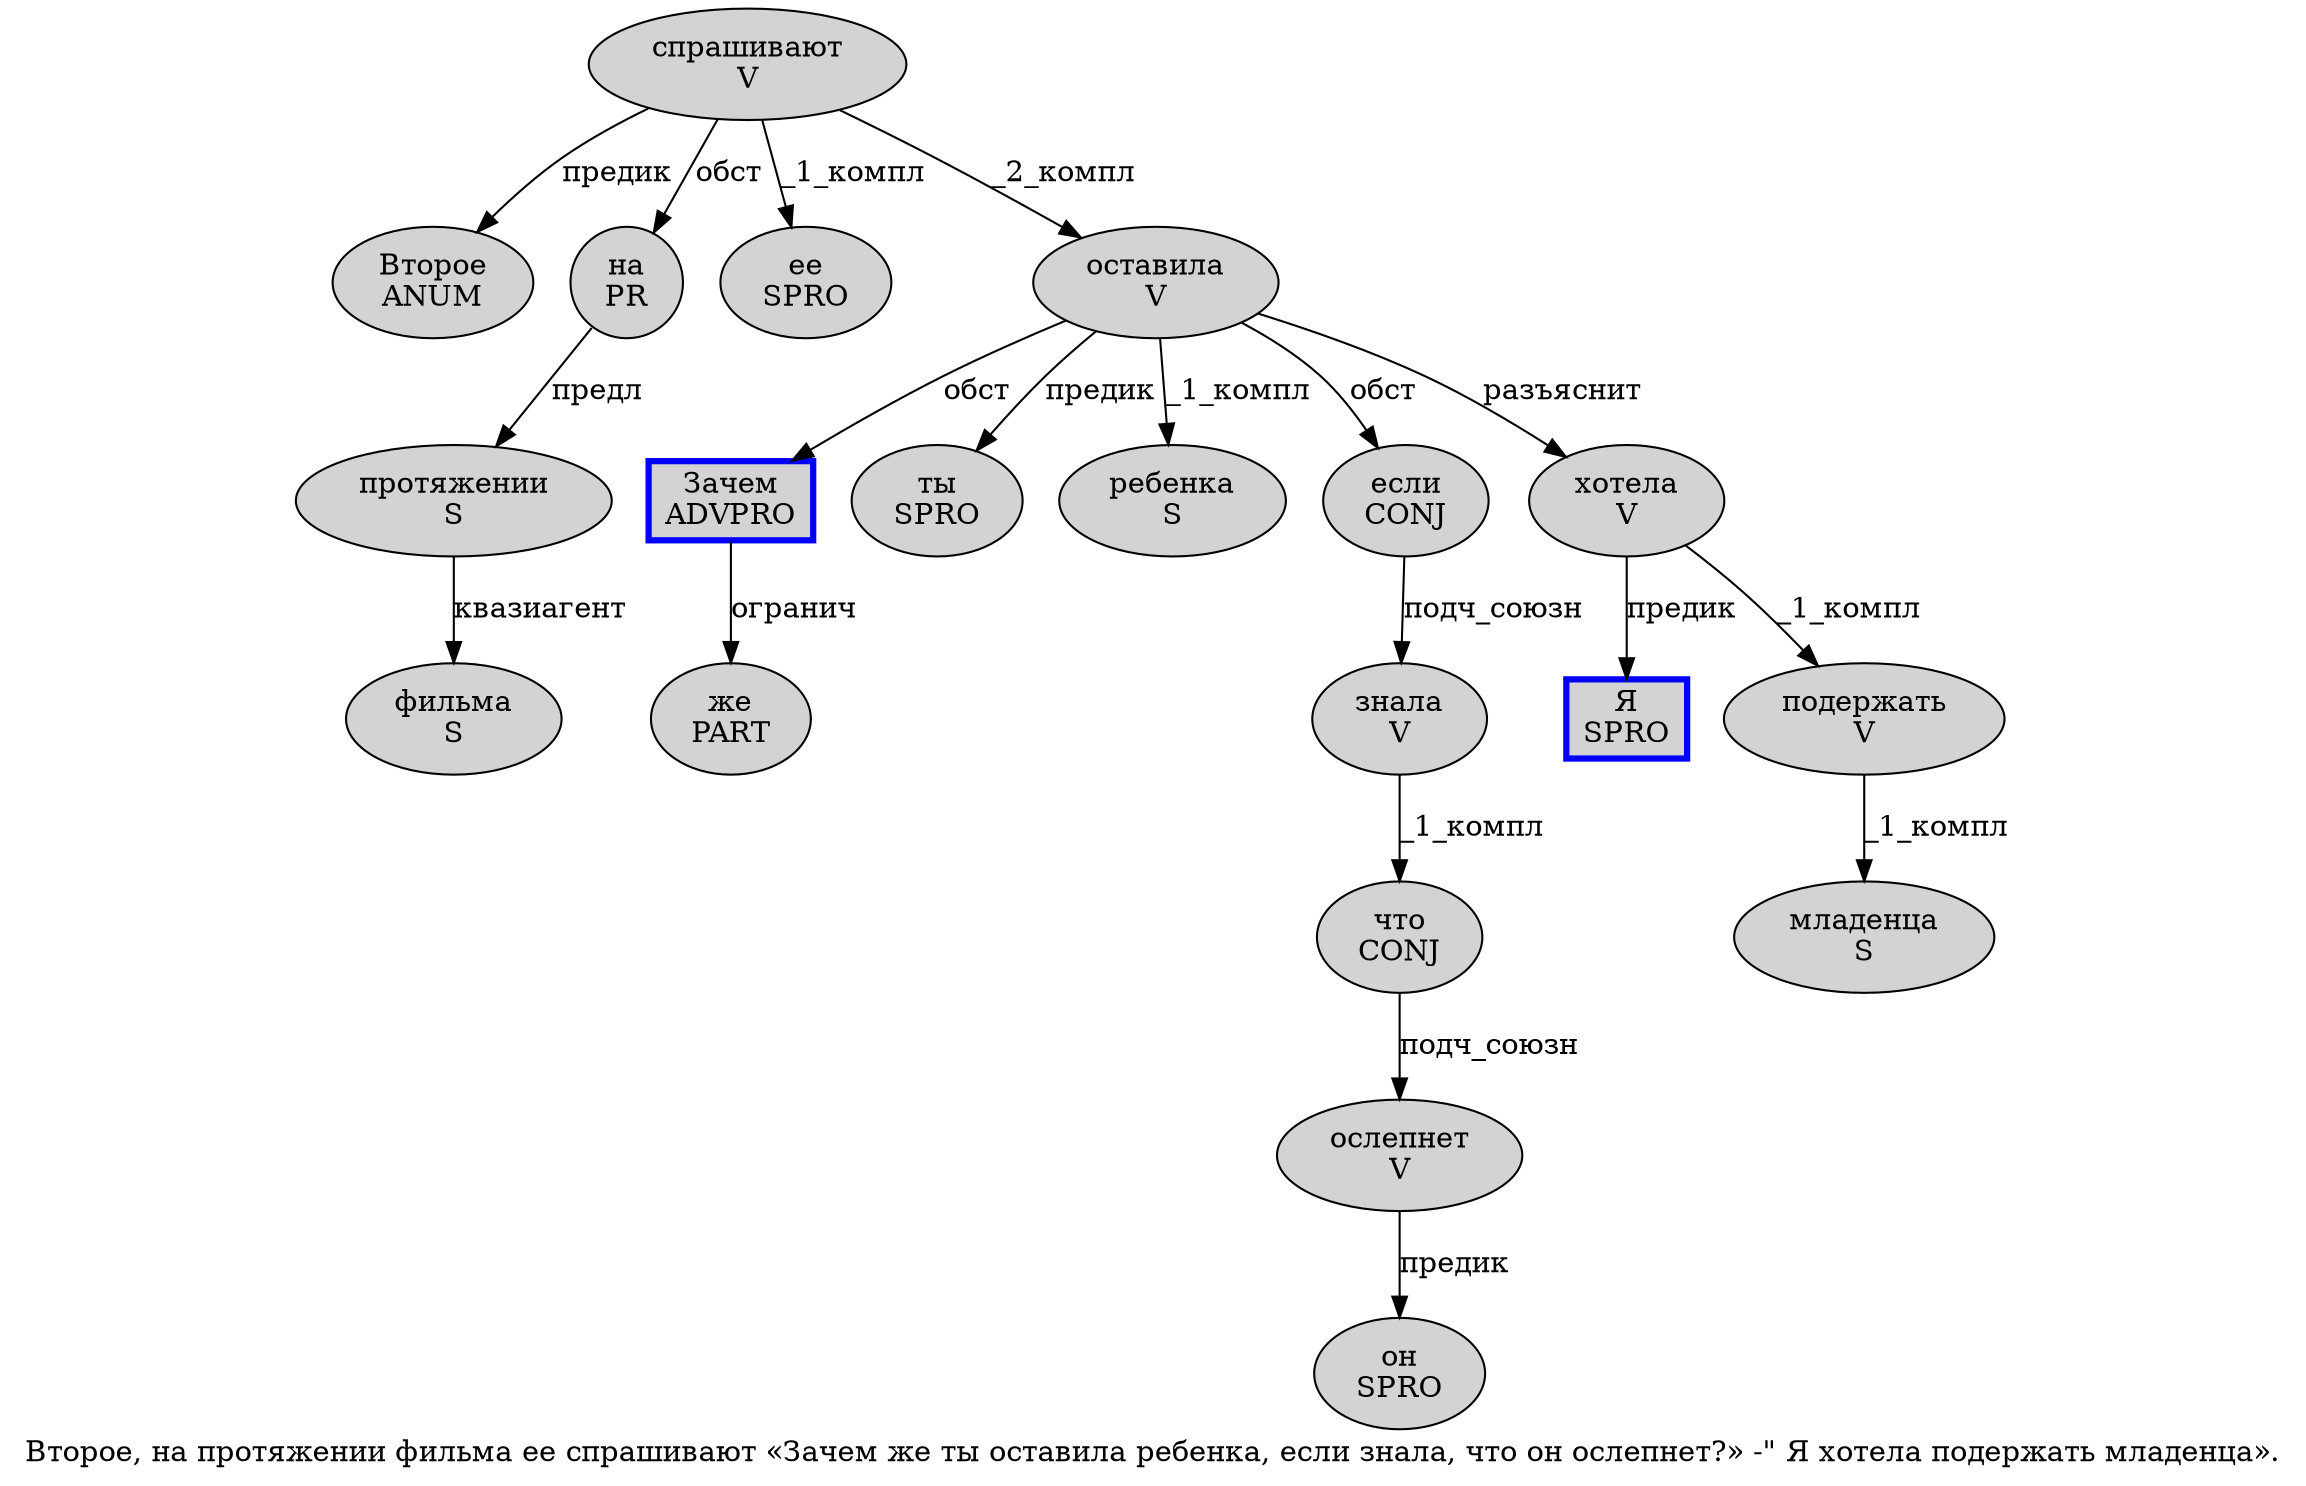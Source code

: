 digraph SENTENCE_716 {
	graph [label="Второе, на протяжении фильма ее спрашивают «Зачем же ты оставила ребенка, если знала, что он ослепнет?» -\" Я хотела подержать младенца»."]
	node [style=filled]
		0 [label="Второе
ANUM" color="" fillcolor=lightgray penwidth=1 shape=ellipse]
		2 [label="на
PR" color="" fillcolor=lightgray penwidth=1 shape=ellipse]
		3 [label="протяжении
S" color="" fillcolor=lightgray penwidth=1 shape=ellipse]
		4 [label="фильма
S" color="" fillcolor=lightgray penwidth=1 shape=ellipse]
		5 [label="ее
SPRO" color="" fillcolor=lightgray penwidth=1 shape=ellipse]
		6 [label="спрашивают
V" color="" fillcolor=lightgray penwidth=1 shape=ellipse]
		8 [label="Зачем
ADVPRO" color=blue fillcolor=lightgray penwidth=3 shape=box]
		9 [label="же
PART" color="" fillcolor=lightgray penwidth=1 shape=ellipse]
		10 [label="ты
SPRO" color="" fillcolor=lightgray penwidth=1 shape=ellipse]
		11 [label="оставила
V" color="" fillcolor=lightgray penwidth=1 shape=ellipse]
		12 [label="ребенка
S" color="" fillcolor=lightgray penwidth=1 shape=ellipse]
		14 [label="если
CONJ" color="" fillcolor=lightgray penwidth=1 shape=ellipse]
		15 [label="знала
V" color="" fillcolor=lightgray penwidth=1 shape=ellipse]
		17 [label="что
CONJ" color="" fillcolor=lightgray penwidth=1 shape=ellipse]
		18 [label="он
SPRO" color="" fillcolor=lightgray penwidth=1 shape=ellipse]
		19 [label="ослепнет
V" color="" fillcolor=lightgray penwidth=1 shape=ellipse]
		24 [label="Я
SPRO" color=blue fillcolor=lightgray penwidth=3 shape=box]
		25 [label="хотела
V" color="" fillcolor=lightgray penwidth=1 shape=ellipse]
		26 [label="подержать
V" color="" fillcolor=lightgray penwidth=1 shape=ellipse]
		27 [label="младенца
S" color="" fillcolor=lightgray penwidth=1 shape=ellipse]
			19 -> 18 [label="предик"]
			25 -> 24 [label="предик"]
			25 -> 26 [label="_1_компл"]
			15 -> 17 [label="_1_компл"]
			2 -> 3 [label="предл"]
			6 -> 0 [label="предик"]
			6 -> 2 [label="обст"]
			6 -> 5 [label="_1_компл"]
			6 -> 11 [label="_2_компл"]
			14 -> 15 [label="подч_союзн"]
			17 -> 19 [label="подч_союзн"]
			8 -> 9 [label="огранич"]
			26 -> 27 [label="_1_компл"]
			11 -> 8 [label="обст"]
			11 -> 10 [label="предик"]
			11 -> 12 [label="_1_компл"]
			11 -> 14 [label="обст"]
			11 -> 25 [label="разъяснит"]
			3 -> 4 [label="квазиагент"]
}